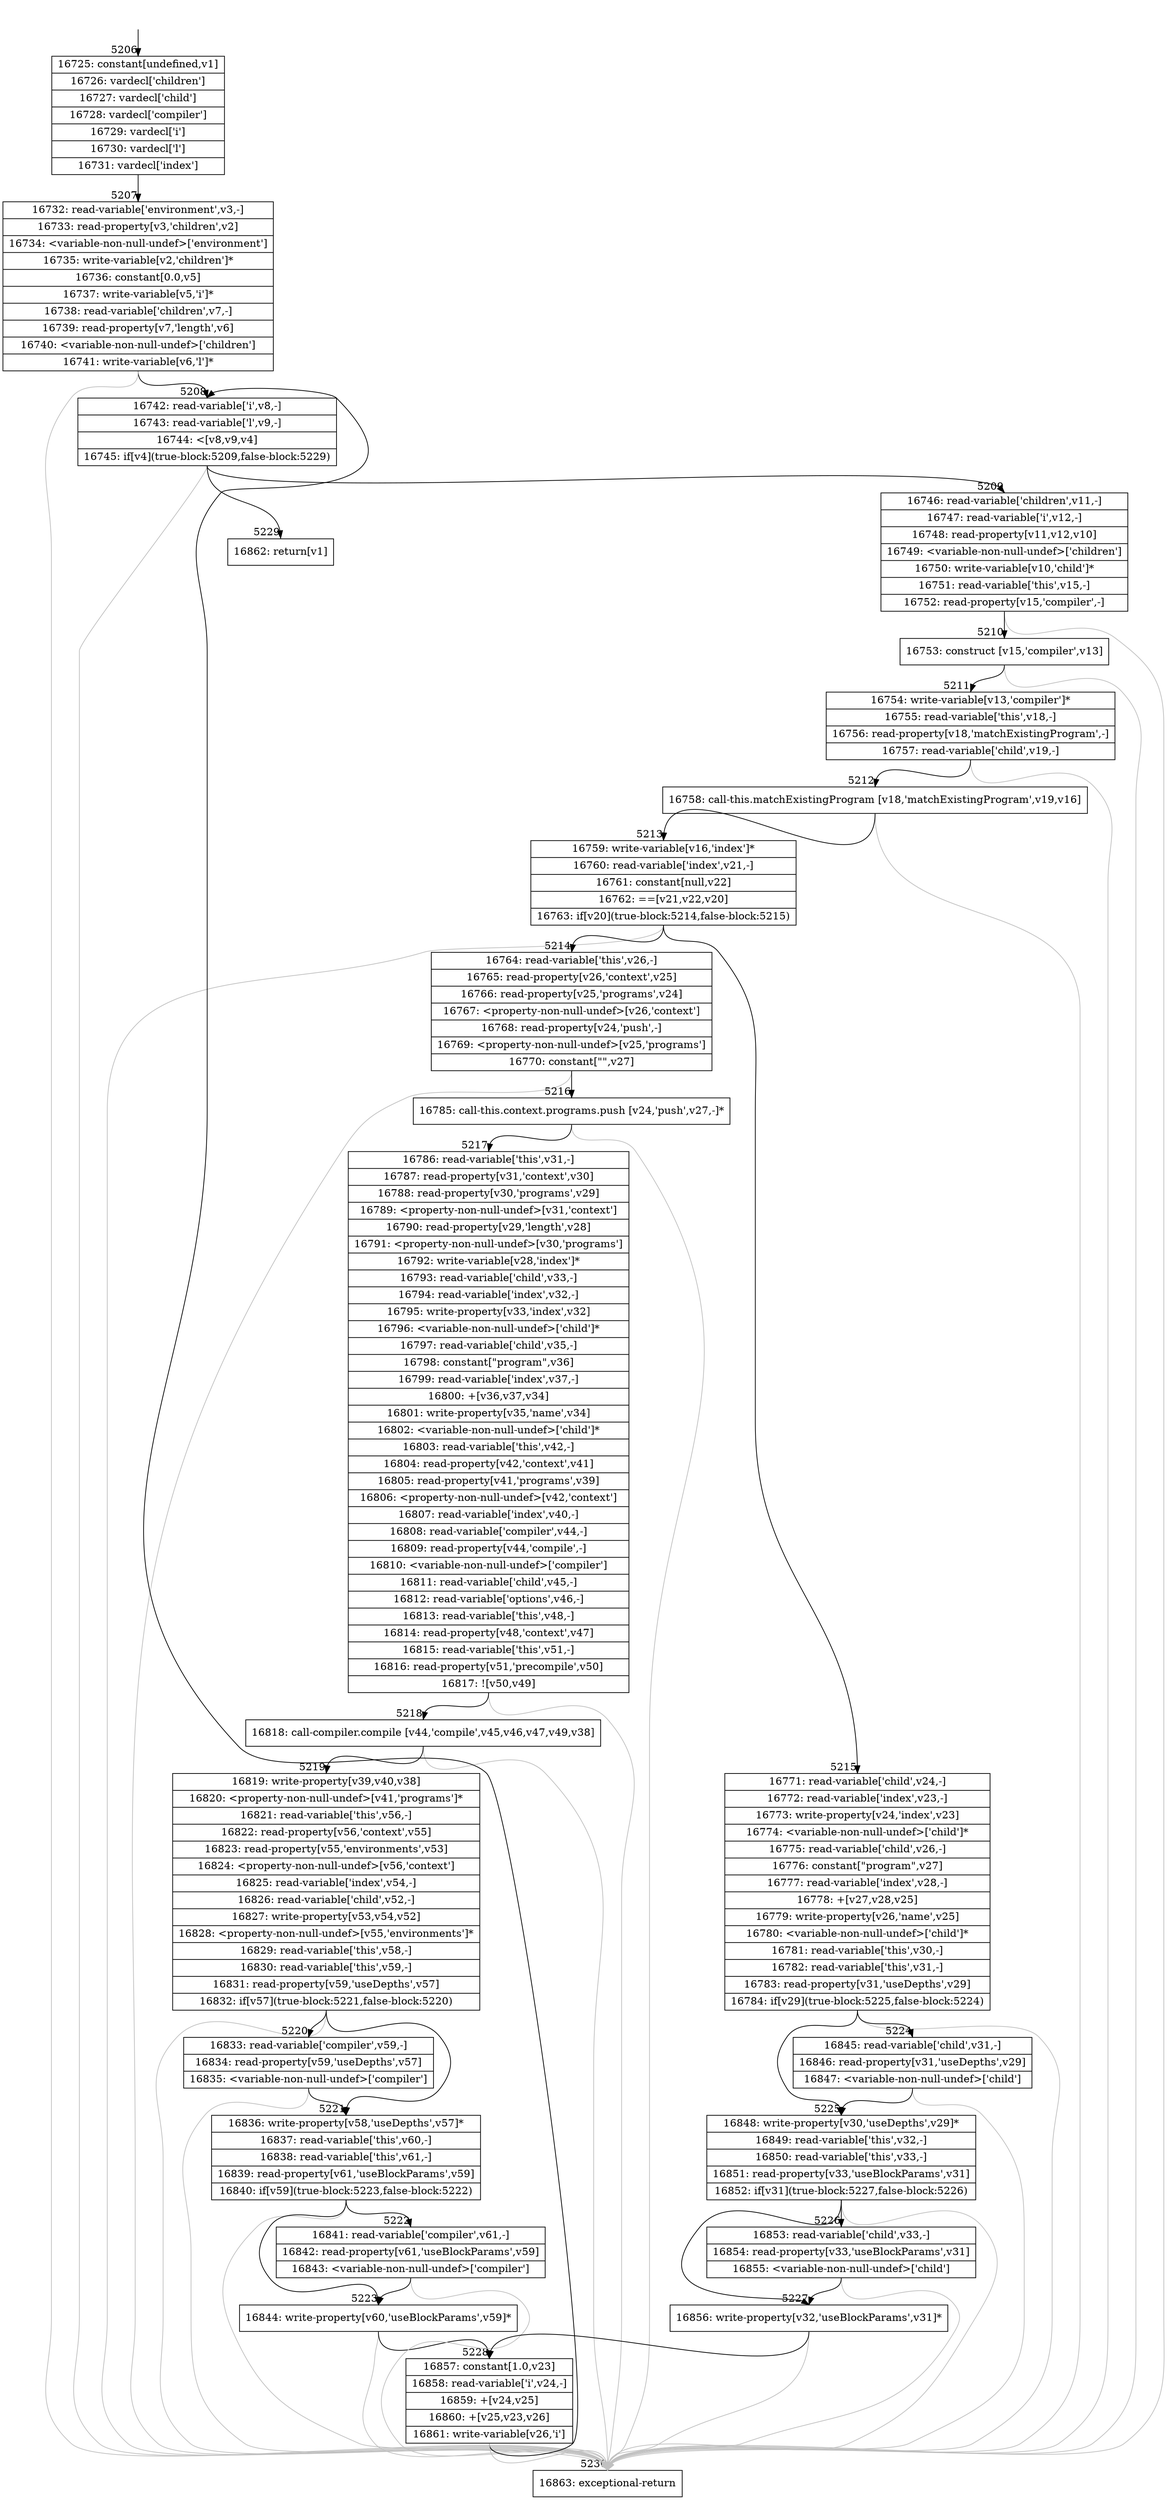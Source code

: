 digraph {
rankdir="TD"
BB_entry243[shape=none,label=""];
BB_entry243 -> BB5206 [tailport=s, headport=n, headlabel="    5206"]
BB5206 [shape=record label="{16725: constant[undefined,v1]|16726: vardecl['children']|16727: vardecl['child']|16728: vardecl['compiler']|16729: vardecl['i']|16730: vardecl['l']|16731: vardecl['index']}" ] 
BB5206 -> BB5207 [tailport=s, headport=n, headlabel="      5207"]
BB5207 [shape=record label="{16732: read-variable['environment',v3,-]|16733: read-property[v3,'children',v2]|16734: \<variable-non-null-undef\>['environment']|16735: write-variable[v2,'children']*|16736: constant[0.0,v5]|16737: write-variable[v5,'i']*|16738: read-variable['children',v7,-]|16739: read-property[v7,'length',v6]|16740: \<variable-non-null-undef\>['children']|16741: write-variable[v6,'l']*}" ] 
BB5207 -> BB5208 [tailport=s, headport=n, headlabel="      5208"]
BB5207 -> BB5230 [tailport=s, headport=n, color=gray, headlabel="      5230"]
BB5208 [shape=record label="{16742: read-variable['i',v8,-]|16743: read-variable['l',v9,-]|16744: \<[v8,v9,v4]|16745: if[v4](true-block:5209,false-block:5229)}" ] 
BB5208 -> BB5209 [tailport=s, headport=n, headlabel="      5209"]
BB5208 -> BB5229 [tailport=s, headport=n, headlabel="      5229"]
BB5208 -> BB5230 [tailport=s, headport=n, color=gray]
BB5209 [shape=record label="{16746: read-variable['children',v11,-]|16747: read-variable['i',v12,-]|16748: read-property[v11,v12,v10]|16749: \<variable-non-null-undef\>['children']|16750: write-variable[v10,'child']*|16751: read-variable['this',v15,-]|16752: read-property[v15,'compiler',-]}" ] 
BB5209 -> BB5210 [tailport=s, headport=n, headlabel="      5210"]
BB5209 -> BB5230 [tailport=s, headport=n, color=gray]
BB5210 [shape=record label="{16753: construct [v15,'compiler',v13]}" ] 
BB5210 -> BB5211 [tailport=s, headport=n, headlabel="      5211"]
BB5210 -> BB5230 [tailport=s, headport=n, color=gray]
BB5211 [shape=record label="{16754: write-variable[v13,'compiler']*|16755: read-variable['this',v18,-]|16756: read-property[v18,'matchExistingProgram',-]|16757: read-variable['child',v19,-]}" ] 
BB5211 -> BB5212 [tailport=s, headport=n, headlabel="      5212"]
BB5211 -> BB5230 [tailport=s, headport=n, color=gray]
BB5212 [shape=record label="{16758: call-this.matchExistingProgram [v18,'matchExistingProgram',v19,v16]}" ] 
BB5212 -> BB5213 [tailport=s, headport=n, headlabel="      5213"]
BB5212 -> BB5230 [tailport=s, headport=n, color=gray]
BB5213 [shape=record label="{16759: write-variable[v16,'index']*|16760: read-variable['index',v21,-]|16761: constant[null,v22]|16762: ==[v21,v22,v20]|16763: if[v20](true-block:5214,false-block:5215)}" ] 
BB5213 -> BB5214 [tailport=s, headport=n, headlabel="      5214"]
BB5213 -> BB5215 [tailport=s, headport=n, headlabel="      5215"]
BB5213 -> BB5230 [tailport=s, headport=n, color=gray]
BB5214 [shape=record label="{16764: read-variable['this',v26,-]|16765: read-property[v26,'context',v25]|16766: read-property[v25,'programs',v24]|16767: \<property-non-null-undef\>[v26,'context']|16768: read-property[v24,'push',-]|16769: \<property-non-null-undef\>[v25,'programs']|16770: constant[\"\",v27]}" ] 
BB5214 -> BB5216 [tailport=s, headport=n, headlabel="      5216"]
BB5214 -> BB5230 [tailport=s, headport=n, color=gray]
BB5215 [shape=record label="{16771: read-variable['child',v24,-]|16772: read-variable['index',v23,-]|16773: write-property[v24,'index',v23]|16774: \<variable-non-null-undef\>['child']*|16775: read-variable['child',v26,-]|16776: constant[\"program\",v27]|16777: read-variable['index',v28,-]|16778: +[v27,v28,v25]|16779: write-property[v26,'name',v25]|16780: \<variable-non-null-undef\>['child']*|16781: read-variable['this',v30,-]|16782: read-variable['this',v31,-]|16783: read-property[v31,'useDepths',v29]|16784: if[v29](true-block:5225,false-block:5224)}" ] 
BB5215 -> BB5225 [tailport=s, headport=n, headlabel="      5225"]
BB5215 -> BB5224 [tailport=s, headport=n, headlabel="      5224"]
BB5215 -> BB5230 [tailport=s, headport=n, color=gray]
BB5216 [shape=record label="{16785: call-this.context.programs.push [v24,'push',v27,-]*}" ] 
BB5216 -> BB5217 [tailport=s, headport=n, headlabel="      5217"]
BB5216 -> BB5230 [tailport=s, headport=n, color=gray]
BB5217 [shape=record label="{16786: read-variable['this',v31,-]|16787: read-property[v31,'context',v30]|16788: read-property[v30,'programs',v29]|16789: \<property-non-null-undef\>[v31,'context']|16790: read-property[v29,'length',v28]|16791: \<property-non-null-undef\>[v30,'programs']|16792: write-variable[v28,'index']*|16793: read-variable['child',v33,-]|16794: read-variable['index',v32,-]|16795: write-property[v33,'index',v32]|16796: \<variable-non-null-undef\>['child']*|16797: read-variable['child',v35,-]|16798: constant[\"program\",v36]|16799: read-variable['index',v37,-]|16800: +[v36,v37,v34]|16801: write-property[v35,'name',v34]|16802: \<variable-non-null-undef\>['child']*|16803: read-variable['this',v42,-]|16804: read-property[v42,'context',v41]|16805: read-property[v41,'programs',v39]|16806: \<property-non-null-undef\>[v42,'context']|16807: read-variable['index',v40,-]|16808: read-variable['compiler',v44,-]|16809: read-property[v44,'compile',-]|16810: \<variable-non-null-undef\>['compiler']|16811: read-variable['child',v45,-]|16812: read-variable['options',v46,-]|16813: read-variable['this',v48,-]|16814: read-property[v48,'context',v47]|16815: read-variable['this',v51,-]|16816: read-property[v51,'precompile',v50]|16817: ![v50,v49]}" ] 
BB5217 -> BB5218 [tailport=s, headport=n, headlabel="      5218"]
BB5217 -> BB5230 [tailport=s, headport=n, color=gray]
BB5218 [shape=record label="{16818: call-compiler.compile [v44,'compile',v45,v46,v47,v49,v38]}" ] 
BB5218 -> BB5219 [tailport=s, headport=n, headlabel="      5219"]
BB5218 -> BB5230 [tailport=s, headport=n, color=gray]
BB5219 [shape=record label="{16819: write-property[v39,v40,v38]|16820: \<property-non-null-undef\>[v41,'programs']*|16821: read-variable['this',v56,-]|16822: read-property[v56,'context',v55]|16823: read-property[v55,'environments',v53]|16824: \<property-non-null-undef\>[v56,'context']|16825: read-variable['index',v54,-]|16826: read-variable['child',v52,-]|16827: write-property[v53,v54,v52]|16828: \<property-non-null-undef\>[v55,'environments']*|16829: read-variable['this',v58,-]|16830: read-variable['this',v59,-]|16831: read-property[v59,'useDepths',v57]|16832: if[v57](true-block:5221,false-block:5220)}" ] 
BB5219 -> BB5221 [tailport=s, headport=n, headlabel="      5221"]
BB5219 -> BB5220 [tailport=s, headport=n, headlabel="      5220"]
BB5219 -> BB5230 [tailport=s, headport=n, color=gray]
BB5220 [shape=record label="{16833: read-variable['compiler',v59,-]|16834: read-property[v59,'useDepths',v57]|16835: \<variable-non-null-undef\>['compiler']}" ] 
BB5220 -> BB5221 [tailport=s, headport=n]
BB5220 -> BB5230 [tailport=s, headport=n, color=gray]
BB5221 [shape=record label="{16836: write-property[v58,'useDepths',v57]*|16837: read-variable['this',v60,-]|16838: read-variable['this',v61,-]|16839: read-property[v61,'useBlockParams',v59]|16840: if[v59](true-block:5223,false-block:5222)}" ] 
BB5221 -> BB5223 [tailport=s, headport=n, headlabel="      5223"]
BB5221 -> BB5222 [tailport=s, headport=n, headlabel="      5222"]
BB5221 -> BB5230 [tailport=s, headport=n, color=gray]
BB5222 [shape=record label="{16841: read-variable['compiler',v61,-]|16842: read-property[v61,'useBlockParams',v59]|16843: \<variable-non-null-undef\>['compiler']}" ] 
BB5222 -> BB5223 [tailport=s, headport=n]
BB5222 -> BB5230 [tailport=s, headport=n, color=gray]
BB5223 [shape=record label="{16844: write-property[v60,'useBlockParams',v59]*}" ] 
BB5223 -> BB5228 [tailport=s, headport=n, headlabel="      5228"]
BB5223 -> BB5230 [tailport=s, headport=n, color=gray]
BB5224 [shape=record label="{16845: read-variable['child',v31,-]|16846: read-property[v31,'useDepths',v29]|16847: \<variable-non-null-undef\>['child']}" ] 
BB5224 -> BB5225 [tailport=s, headport=n]
BB5224 -> BB5230 [tailport=s, headport=n, color=gray]
BB5225 [shape=record label="{16848: write-property[v30,'useDepths',v29]*|16849: read-variable['this',v32,-]|16850: read-variable['this',v33,-]|16851: read-property[v33,'useBlockParams',v31]|16852: if[v31](true-block:5227,false-block:5226)}" ] 
BB5225 -> BB5227 [tailport=s, headport=n, headlabel="      5227"]
BB5225 -> BB5226 [tailport=s, headport=n, headlabel="      5226"]
BB5225 -> BB5230 [tailport=s, headport=n, color=gray]
BB5226 [shape=record label="{16853: read-variable['child',v33,-]|16854: read-property[v33,'useBlockParams',v31]|16855: \<variable-non-null-undef\>['child']}" ] 
BB5226 -> BB5227 [tailport=s, headport=n]
BB5226 -> BB5230 [tailport=s, headport=n, color=gray]
BB5227 [shape=record label="{16856: write-property[v32,'useBlockParams',v31]*}" ] 
BB5227 -> BB5228 [tailport=s, headport=n]
BB5227 -> BB5230 [tailport=s, headport=n, color=gray]
BB5228 [shape=record label="{16857: constant[1.0,v23]|16858: read-variable['i',v24,-]|16859: +[v24,v25]|16860: +[v25,v23,v26]|16861: write-variable[v26,'i']}" ] 
BB5228 -> BB5208 [tailport=s, headport=n]
BB5228 -> BB5230 [tailport=s, headport=n, color=gray]
BB5229 [shape=record label="{16862: return[v1]}" ] 
BB5230 [shape=record label="{16863: exceptional-return}" ] 
//#$~ 3345
}
